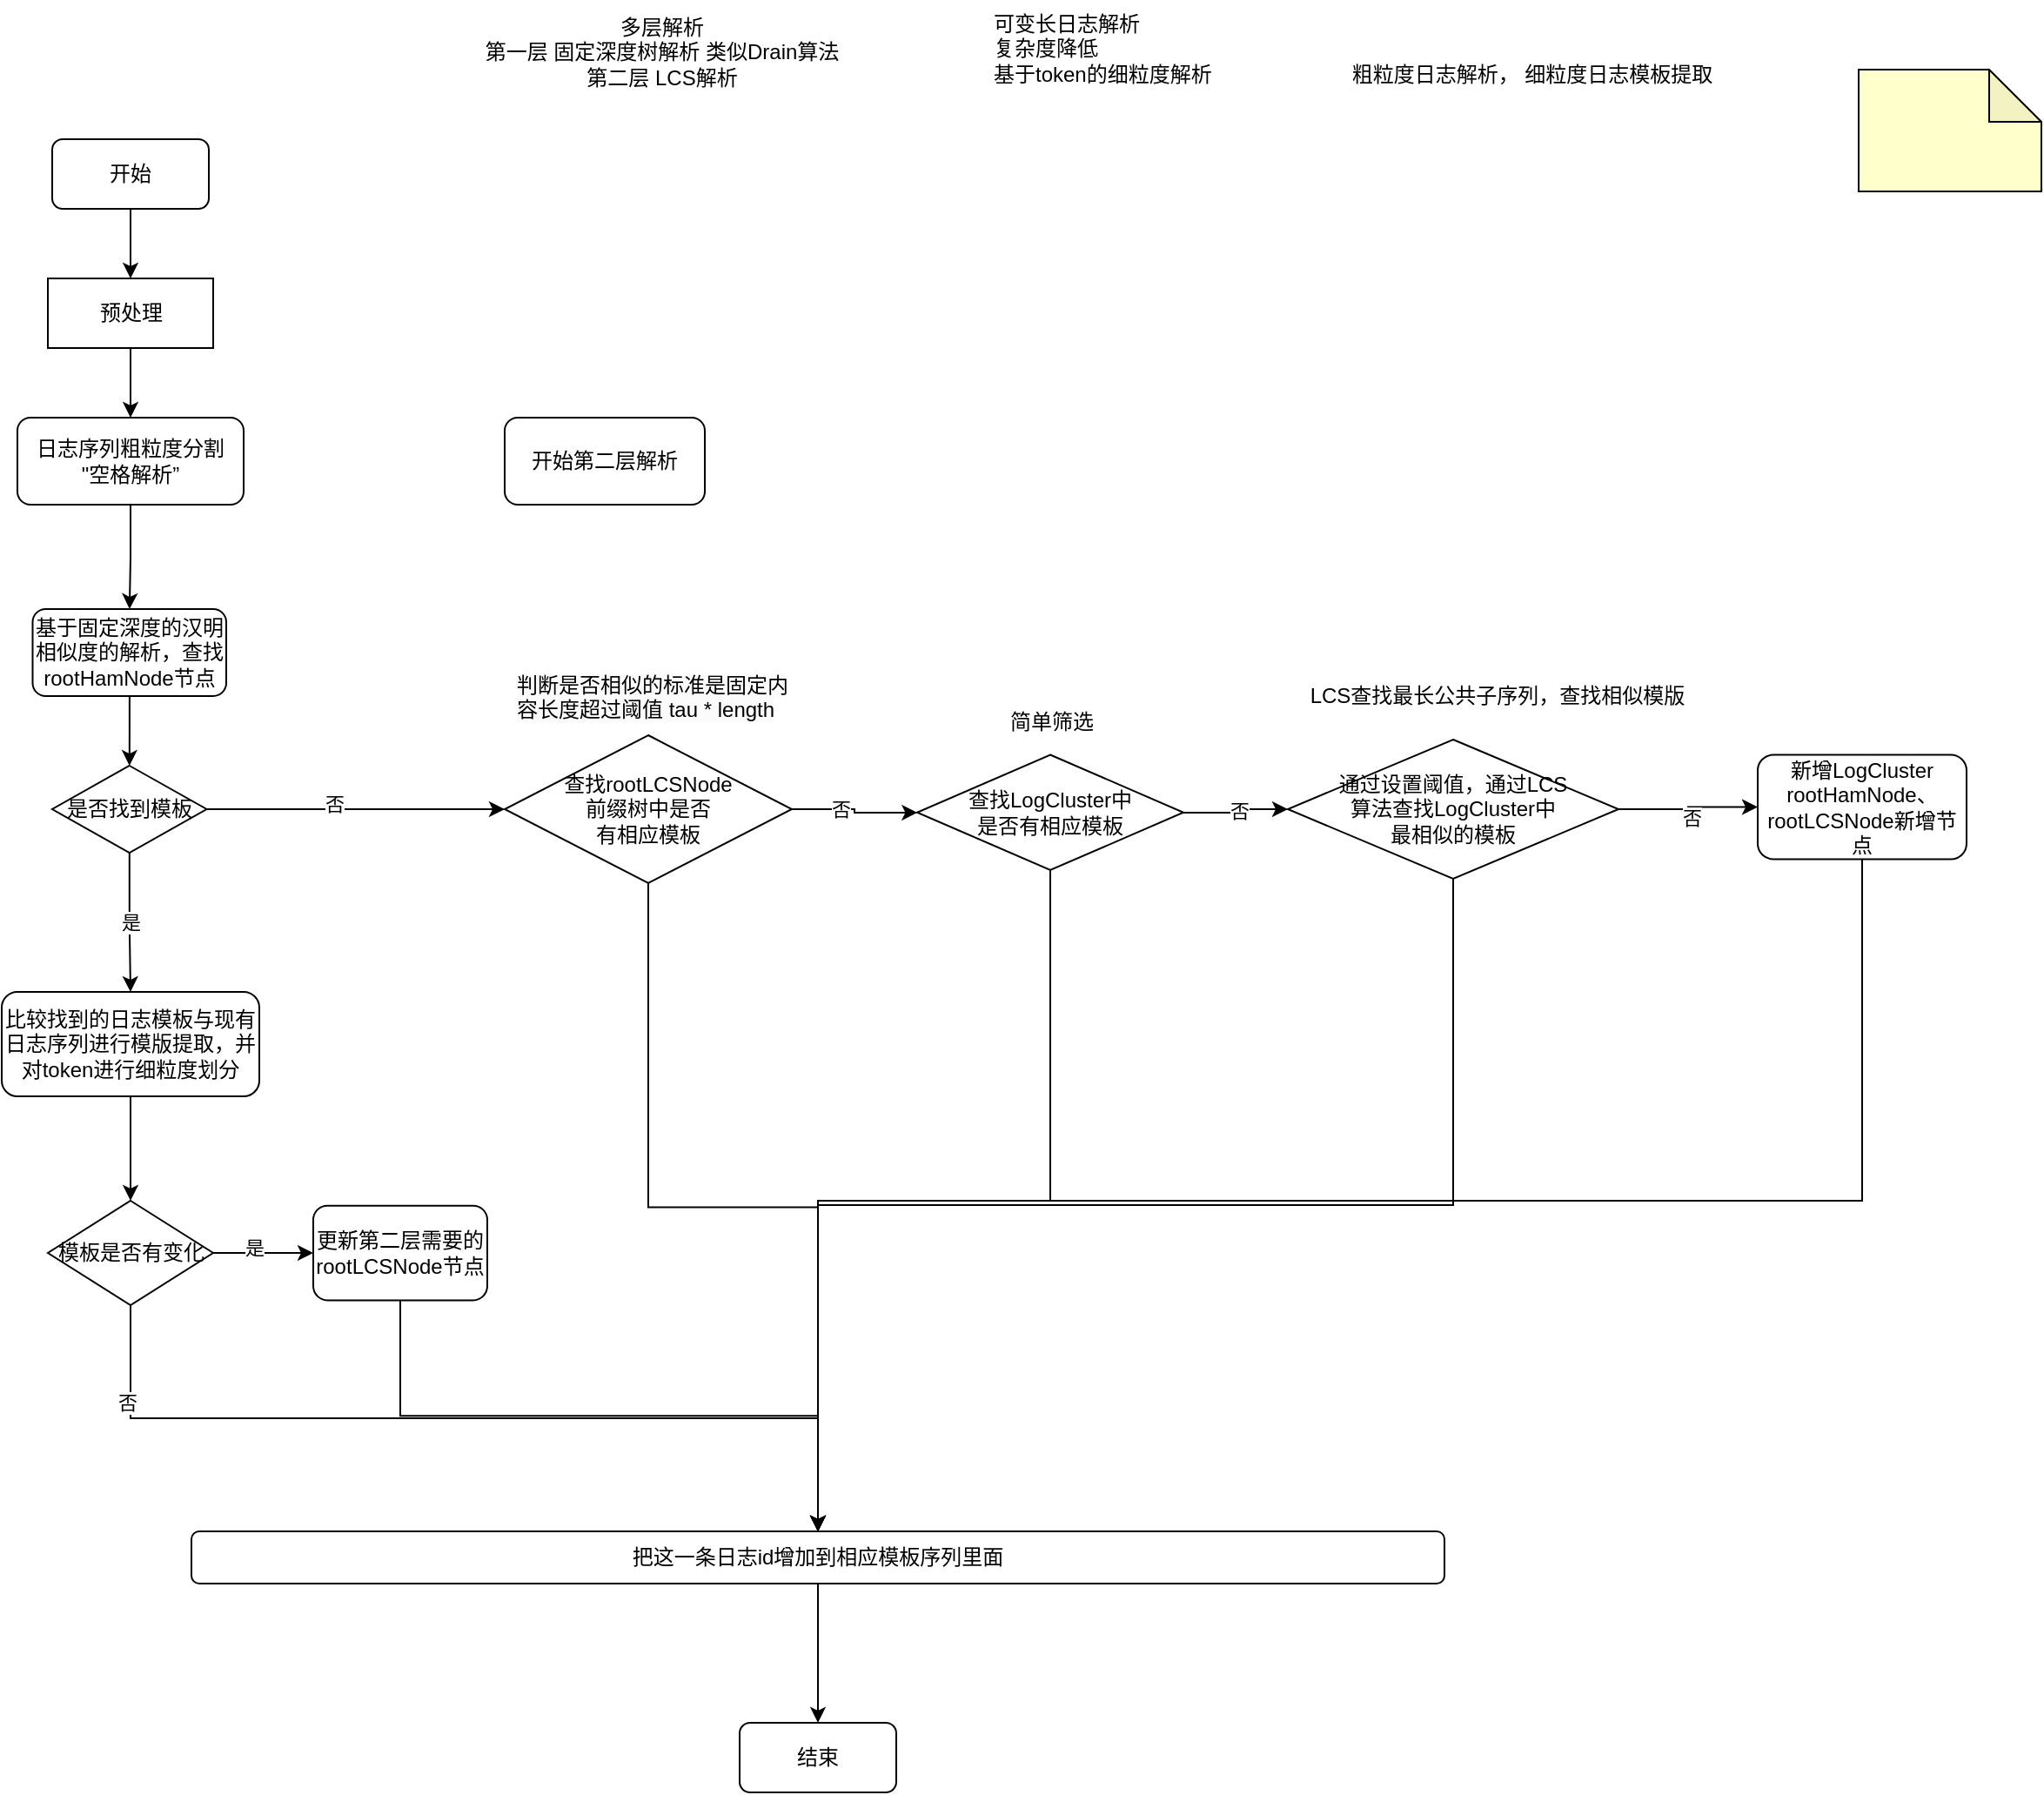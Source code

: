 <mxfile version="26.0.2">
  <diagram name="第 1 页" id="F_NSMGxIzK2aPqWop-WH">
    <mxGraphModel dx="2110" dy="1083" grid="1" gridSize="10" guides="1" tooltips="1" connect="1" arrows="1" fold="1" page="1" pageScale="1" pageWidth="827" pageHeight="1169" math="0" shadow="0">
      <root>
        <mxCell id="0" />
        <mxCell id="1" parent="0" />
        <mxCell id="ZSUmyzXB2fES_6F9nTxg-10" value="" style="edgeStyle=orthogonalEdgeStyle;rounded=0;orthogonalLoop=1;jettySize=auto;html=1;" edge="1" parent="1" source="mXxrbGlmwr1-6T_xw9jQ-14" target="mXxrbGlmwr1-6T_xw9jQ-15">
          <mxGeometry relative="1" as="geometry" />
        </mxCell>
        <mxCell id="mXxrbGlmwr1-6T_xw9jQ-14" value="开始" style="rounded=1;whiteSpace=wrap;html=1;" parent="1" vertex="1">
          <mxGeometry x="150" y="80" width="90" height="40" as="geometry" />
        </mxCell>
        <mxCell id="ZSUmyzXB2fES_6F9nTxg-11" value="" style="edgeStyle=orthogonalEdgeStyle;rounded=0;orthogonalLoop=1;jettySize=auto;html=1;" edge="1" parent="1" source="mXxrbGlmwr1-6T_xw9jQ-15" target="mXxrbGlmwr1-6T_xw9jQ-17">
          <mxGeometry relative="1" as="geometry" />
        </mxCell>
        <mxCell id="mXxrbGlmwr1-6T_xw9jQ-15" value="预处理" style="rounded=0;whiteSpace=wrap;html=1;" parent="1" vertex="1">
          <mxGeometry x="147.5" y="160" width="95" height="40" as="geometry" />
        </mxCell>
        <mxCell id="ZSUmyzXB2fES_6F9nTxg-12" value="" style="edgeStyle=orthogonalEdgeStyle;rounded=0;orthogonalLoop=1;jettySize=auto;html=1;" edge="1" parent="1" source="mXxrbGlmwr1-6T_xw9jQ-17" target="mXxrbGlmwr1-6T_xw9jQ-18">
          <mxGeometry relative="1" as="geometry" />
        </mxCell>
        <mxCell id="mXxrbGlmwr1-6T_xw9jQ-17" value="日志序列粗粒度分割&lt;div&gt;&quot;空格解析”&lt;/div&gt;" style="rounded=1;whiteSpace=wrap;html=1;" parent="1" vertex="1">
          <mxGeometry x="130" y="240" width="130" height="50" as="geometry" />
        </mxCell>
        <mxCell id="ZSUmyzXB2fES_6F9nTxg-13" value="" style="edgeStyle=orthogonalEdgeStyle;rounded=0;orthogonalLoop=1;jettySize=auto;html=1;" edge="1" parent="1" source="mXxrbGlmwr1-6T_xw9jQ-18" target="ZSUmyzXB2fES_6F9nTxg-9">
          <mxGeometry relative="1" as="geometry" />
        </mxCell>
        <mxCell id="mXxrbGlmwr1-6T_xw9jQ-18" value="基于固定深度的汉明相似度的解析，查找rootHamNode节点" style="rounded=1;whiteSpace=wrap;html=1;" parent="1" vertex="1">
          <mxGeometry x="138.75" y="350" width="111.25" height="50" as="geometry" />
        </mxCell>
        <mxCell id="mXxrbGlmwr1-6T_xw9jQ-19" value="多层解析&lt;div&gt;第一层 固定深度树解析 类似Drain算法&lt;/div&gt;&lt;div&gt;第二层 LCS解析&lt;/div&gt;" style="text;html=1;align=center;verticalAlign=middle;resizable=0;points=[];autosize=1;strokeColor=none;fillColor=none;" parent="1" vertex="1">
          <mxGeometry x="385" width="230" height="60" as="geometry" />
        </mxCell>
        <mxCell id="mXxrbGlmwr1-6T_xw9jQ-20" value="&lt;div&gt;&lt;div&gt;&lt;div&gt;&lt;div&gt;&lt;br&gt;&lt;/div&gt;&lt;/div&gt;&lt;/div&gt;&lt;/div&gt;" style="text;html=1;align=center;verticalAlign=middle;resizable=0;points=[];autosize=1;strokeColor=none;fillColor=none;" parent="1" vertex="1">
          <mxGeometry x="707" y="210" width="20" height="30" as="geometry" />
        </mxCell>
        <mxCell id="ZSUmyzXB2fES_6F9nTxg-2" value="&lt;div&gt;&lt;div&gt;可变长日志解析&lt;/div&gt;&lt;div&gt;复杂度降低&lt;/div&gt;&lt;/div&gt;基于token的细粒度解析&lt;div&gt;&lt;br&gt;&lt;/div&gt;" style="text;html=1;align=left;verticalAlign=middle;resizable=0;points=[];autosize=1;strokeColor=none;fillColor=none;" vertex="1" parent="1">
          <mxGeometry x="688.5" width="150" height="70" as="geometry" />
        </mxCell>
        <mxCell id="ZSUmyzXB2fES_6F9nTxg-6" value="&lt;div style=&quot;background-color: rgb(255, 255, 255); color: rgb(8, 8, 8);&quot;&gt;&lt;pre style=&quot;&quot;&gt;&lt;div style=&quot;color: light-dark(rgb(8, 8, 8), rgb(230, 230, 230)); font-family: &amp;quot;JetBrains Mono&amp;quot;, monospace; font-size: 9.8pt; text-align: left;&quot;&gt;&lt;br&gt;&lt;/div&gt;&lt;/pre&gt;&lt;/div&gt;" style="text;html=1;align=center;verticalAlign=middle;resizable=0;points=[];autosize=1;strokeColor=none;fillColor=none;" vertex="1" parent="1">
          <mxGeometry x="620" y="218" width="20" height="50" as="geometry" />
        </mxCell>
        <mxCell id="ZSUmyzXB2fES_6F9nTxg-15" value="是" style="edgeStyle=orthogonalEdgeStyle;rounded=0;orthogonalLoop=1;jettySize=auto;html=1;" edge="1" parent="1" source="ZSUmyzXB2fES_6F9nTxg-9" target="ZSUmyzXB2fES_6F9nTxg-14">
          <mxGeometry relative="1" as="geometry" />
        </mxCell>
        <mxCell id="ZSUmyzXB2fES_6F9nTxg-39" style="edgeStyle=orthogonalEdgeStyle;rounded=0;orthogonalLoop=1;jettySize=auto;html=1;" edge="1" parent="1" source="ZSUmyzXB2fES_6F9nTxg-9" target="ZSUmyzXB2fES_6F9nTxg-29">
          <mxGeometry relative="1" as="geometry" />
        </mxCell>
        <mxCell id="ZSUmyzXB2fES_6F9nTxg-49" value="否" style="edgeLabel;html=1;align=center;verticalAlign=middle;resizable=0;points=[];" vertex="1" connectable="0" parent="ZSUmyzXB2fES_6F9nTxg-39">
          <mxGeometry x="-0.148" y="3" relative="1" as="geometry">
            <mxPoint as="offset" />
          </mxGeometry>
        </mxCell>
        <mxCell id="ZSUmyzXB2fES_6F9nTxg-9" value="是否找到模板" style="rhombus;whiteSpace=wrap;html=1;" vertex="1" parent="1">
          <mxGeometry x="150" y="440" width="88.75" height="50" as="geometry" />
        </mxCell>
        <mxCell id="ZSUmyzXB2fES_6F9nTxg-18" value="" style="edgeStyle=orthogonalEdgeStyle;rounded=0;orthogonalLoop=1;jettySize=auto;html=1;" edge="1" parent="1" source="ZSUmyzXB2fES_6F9nTxg-14" target="ZSUmyzXB2fES_6F9nTxg-17">
          <mxGeometry relative="1" as="geometry" />
        </mxCell>
        <mxCell id="ZSUmyzXB2fES_6F9nTxg-14" value="比较找到的日志模板与现有日志序列进行模版提取，并对token进行细粒度划分" style="rounded=1;whiteSpace=wrap;html=1;" vertex="1" parent="1">
          <mxGeometry x="121" y="570" width="148" height="60" as="geometry" />
        </mxCell>
        <mxCell id="ZSUmyzXB2fES_6F9nTxg-16" value="开始第二层解析" style="rounded=1;whiteSpace=wrap;html=1;" vertex="1" parent="1">
          <mxGeometry x="410" y="240" width="115" height="50" as="geometry" />
        </mxCell>
        <mxCell id="ZSUmyzXB2fES_6F9nTxg-23" value="" style="edgeStyle=orthogonalEdgeStyle;rounded=0;orthogonalLoop=1;jettySize=auto;html=1;" edge="1" parent="1" source="ZSUmyzXB2fES_6F9nTxg-17" target="ZSUmyzXB2fES_6F9nTxg-22">
          <mxGeometry relative="1" as="geometry" />
        </mxCell>
        <mxCell id="ZSUmyzXB2fES_6F9nTxg-65" value="是" style="edgeLabel;html=1;align=center;verticalAlign=middle;resizable=0;points=[];" vertex="1" connectable="0" parent="ZSUmyzXB2fES_6F9nTxg-23">
          <mxGeometry x="-0.207" y="3" relative="1" as="geometry">
            <mxPoint as="offset" />
          </mxGeometry>
        </mxCell>
        <mxCell id="ZSUmyzXB2fES_6F9nTxg-36" style="edgeStyle=orthogonalEdgeStyle;rounded=0;orthogonalLoop=1;jettySize=auto;html=1;entryX=0.5;entryY=0;entryDx=0;entryDy=0;" edge="1" parent="1" source="ZSUmyzXB2fES_6F9nTxg-17" target="ZSUmyzXB2fES_6F9nTxg-19">
          <mxGeometry relative="1" as="geometry" />
        </mxCell>
        <mxCell id="ZSUmyzXB2fES_6F9nTxg-37" value="否" style="edgeLabel;html=1;align=center;verticalAlign=middle;resizable=0;points=[];" vertex="1" connectable="0" parent="ZSUmyzXB2fES_6F9nTxg-36">
          <mxGeometry x="-0.787" y="-2" relative="1" as="geometry">
            <mxPoint as="offset" />
          </mxGeometry>
        </mxCell>
        <mxCell id="ZSUmyzXB2fES_6F9nTxg-17" value="模板是否有变化" style="rhombus;whiteSpace=wrap;html=1;" vertex="1" parent="1">
          <mxGeometry x="147.5" y="690" width="95" height="60" as="geometry" />
        </mxCell>
        <mxCell id="ZSUmyzXB2fES_6F9nTxg-58" value="" style="edgeStyle=orthogonalEdgeStyle;rounded=0;orthogonalLoop=1;jettySize=auto;html=1;" edge="1" parent="1" source="ZSUmyzXB2fES_6F9nTxg-19" target="ZSUmyzXB2fES_6F9nTxg-57">
          <mxGeometry relative="1" as="geometry" />
        </mxCell>
        <mxCell id="ZSUmyzXB2fES_6F9nTxg-19" value="把这一条日志id增加到相应模板序列里面" style="rounded=1;whiteSpace=wrap;html=1;" vertex="1" parent="1">
          <mxGeometry x="230" y="880" width="720" height="30" as="geometry" />
        </mxCell>
        <mxCell id="ZSUmyzXB2fES_6F9nTxg-60" style="edgeStyle=orthogonalEdgeStyle;rounded=0;orthogonalLoop=1;jettySize=auto;html=1;entryX=0.5;entryY=0;entryDx=0;entryDy=0;" edge="1" parent="1" source="ZSUmyzXB2fES_6F9nTxg-22" target="ZSUmyzXB2fES_6F9nTxg-19">
          <mxGeometry relative="1" as="geometry" />
        </mxCell>
        <mxCell id="ZSUmyzXB2fES_6F9nTxg-22" value="更新第二层需要的&lt;div&gt;rootLCSNode节点&lt;/div&gt;" style="rounded=1;whiteSpace=wrap;html=1;" vertex="1" parent="1">
          <mxGeometry x="300" y="692.82" width="100" height="54.37" as="geometry" />
        </mxCell>
        <mxCell id="ZSUmyzXB2fES_6F9nTxg-41" value="" style="edgeStyle=orthogonalEdgeStyle;rounded=0;orthogonalLoop=1;jettySize=auto;html=1;" edge="1" parent="1" source="ZSUmyzXB2fES_6F9nTxg-29" target="ZSUmyzXB2fES_6F9nTxg-30">
          <mxGeometry relative="1" as="geometry" />
        </mxCell>
        <mxCell id="ZSUmyzXB2fES_6F9nTxg-50" value="否" style="edgeLabel;html=1;align=center;verticalAlign=middle;resizable=0;points=[];" vertex="1" connectable="0" parent="ZSUmyzXB2fES_6F9nTxg-41">
          <mxGeometry x="-0.258" relative="1" as="geometry">
            <mxPoint as="offset" />
          </mxGeometry>
        </mxCell>
        <mxCell id="ZSUmyzXB2fES_6F9nTxg-61" style="edgeStyle=orthogonalEdgeStyle;rounded=0;orthogonalLoop=1;jettySize=auto;html=1;entryX=0.5;entryY=0;entryDx=0;entryDy=0;" edge="1" parent="1" source="ZSUmyzXB2fES_6F9nTxg-29" target="ZSUmyzXB2fES_6F9nTxg-19">
          <mxGeometry relative="1" as="geometry" />
        </mxCell>
        <mxCell id="ZSUmyzXB2fES_6F9nTxg-29" value="查找rootLCSNode&lt;div&gt;前缀树&lt;span style=&quot;background-color: transparent; color: light-dark(rgb(0, 0, 0), rgb(255, 255, 255));&quot;&gt;中是否&lt;/span&gt;&lt;/div&gt;&lt;div&gt;&lt;span style=&quot;background-color: transparent; color: light-dark(rgb(0, 0, 0), rgb(255, 255, 255));&quot;&gt;有相应模板&lt;/span&gt;&lt;/div&gt;" style="rhombus;whiteSpace=wrap;html=1;" vertex="1" parent="1">
          <mxGeometry x="410" y="422.5" width="165" height="85" as="geometry" />
        </mxCell>
        <mxCell id="ZSUmyzXB2fES_6F9nTxg-45" style="edgeStyle=orthogonalEdgeStyle;rounded=0;orthogonalLoop=1;jettySize=auto;html=1;entryX=0;entryY=0.5;entryDx=0;entryDy=0;" edge="1" parent="1" source="ZSUmyzXB2fES_6F9nTxg-30" target="ZSUmyzXB2fES_6F9nTxg-42">
          <mxGeometry relative="1" as="geometry" />
        </mxCell>
        <mxCell id="ZSUmyzXB2fES_6F9nTxg-51" value="否" style="edgeLabel;html=1;align=center;verticalAlign=middle;resizable=0;points=[];" vertex="1" connectable="0" parent="ZSUmyzXB2fES_6F9nTxg-45">
          <mxGeometry x="0.009" y="-2" relative="1" as="geometry">
            <mxPoint as="offset" />
          </mxGeometry>
        </mxCell>
        <mxCell id="ZSUmyzXB2fES_6F9nTxg-62" style="edgeStyle=orthogonalEdgeStyle;rounded=0;orthogonalLoop=1;jettySize=auto;html=1;entryX=0.5;entryY=0;entryDx=0;entryDy=0;" edge="1" parent="1" source="ZSUmyzXB2fES_6F9nTxg-30" target="ZSUmyzXB2fES_6F9nTxg-19">
          <mxGeometry relative="1" as="geometry" />
        </mxCell>
        <mxCell id="ZSUmyzXB2fES_6F9nTxg-30" value="查找LogCluster中&lt;div&gt;&lt;span style=&quot;background-color: transparent; color: light-dark(rgb(0, 0, 0), rgb(255, 255, 255));&quot;&gt;是否有相应模板&lt;/span&gt;&lt;/div&gt;" style="rhombus;whiteSpace=wrap;html=1;" vertex="1" parent="1">
          <mxGeometry x="647" y="433.75" width="153" height="66.25" as="geometry" />
        </mxCell>
        <mxCell id="ZSUmyzXB2fES_6F9nTxg-35" value="" style="shape=note;whiteSpace=wrap;html=1;backgroundOutline=1;darkOpacity=0.05;fillColor=#FFFFCC;" vertex="1" parent="1">
          <mxGeometry x="1188" y="40" width="105" height="70" as="geometry" />
        </mxCell>
        <mxCell id="ZSUmyzXB2fES_6F9nTxg-53" value="" style="edgeStyle=orthogonalEdgeStyle;rounded=0;orthogonalLoop=1;jettySize=auto;html=1;" edge="1" parent="1" source="ZSUmyzXB2fES_6F9nTxg-42" target="ZSUmyzXB2fES_6F9nTxg-52">
          <mxGeometry relative="1" as="geometry" />
        </mxCell>
        <mxCell id="ZSUmyzXB2fES_6F9nTxg-54" value="否" style="edgeLabel;html=1;align=center;verticalAlign=middle;resizable=0;points=[];" vertex="1" connectable="0" parent="ZSUmyzXB2fES_6F9nTxg-53">
          <mxGeometry x="-0.014" y="-5" relative="1" as="geometry">
            <mxPoint x="-3" y="5" as="offset" />
          </mxGeometry>
        </mxCell>
        <mxCell id="ZSUmyzXB2fES_6F9nTxg-63" style="edgeStyle=orthogonalEdgeStyle;rounded=0;orthogonalLoop=1;jettySize=auto;html=1;entryX=0.5;entryY=0;entryDx=0;entryDy=0;" edge="1" parent="1" source="ZSUmyzXB2fES_6F9nTxg-42" target="ZSUmyzXB2fES_6F9nTxg-19">
          <mxGeometry relative="1" as="geometry" />
        </mxCell>
        <mxCell id="ZSUmyzXB2fES_6F9nTxg-42" value="通过设置阈值，通过LCS&lt;div&gt;算法&lt;span style=&quot;background-color: transparent; color: light-dark(rgb(0, 0, 0), rgb(255, 255, 255));&quot;&gt;查找LogCluster中&lt;/span&gt;&lt;div&gt;&lt;div&gt;&lt;span style=&quot;background-color: transparent; color: light-dark(rgb(0, 0, 0), rgb(255, 255, 255));&quot;&gt;最相似的模板&lt;/span&gt;&lt;/div&gt;&lt;/div&gt;&lt;/div&gt;" style="rhombus;whiteSpace=wrap;html=1;" vertex="1" parent="1">
          <mxGeometry x="860" y="425" width="190" height="80" as="geometry" />
        </mxCell>
        <mxCell id="ZSUmyzXB2fES_6F9nTxg-43" value="简单筛选" style="text;html=1;align=center;verticalAlign=middle;resizable=0;points=[];autosize=1;strokeColor=none;fillColor=none;" vertex="1" parent="1">
          <mxGeometry x="688.5" y="400" width="70" height="30" as="geometry" />
        </mxCell>
        <mxCell id="ZSUmyzXB2fES_6F9nTxg-44" value="&lt;span style=&quot;color: rgb(0, 0, 0); font-family: Helvetica; font-size: 12px; font-style: normal; font-variant-ligatures: normal; font-variant-caps: normal; font-weight: 400; letter-spacing: normal; orphans: 2; text-align: center; text-indent: 0px; text-transform: none; widows: 2; word-spacing: 0px; -webkit-text-stroke-width: 0px; white-space: normal; background-color: rgb(251, 251, 251); text-decoration-thickness: initial; text-decoration-style: initial; text-decoration-color: initial; display: inline !important; float: none;&quot;&gt;判断是否相似的标准是固定内容长度超过阈值 tau * length&lt;/span&gt;" style="text;whiteSpace=wrap;html=1;" vertex="1" parent="1">
          <mxGeometry x="415" y="380" width="160" height="40" as="geometry" />
        </mxCell>
        <mxCell id="ZSUmyzXB2fES_6F9nTxg-46" value="LCS查找最长公共子序列，查找相似模版" style="text;html=1;align=center;verticalAlign=middle;resizable=0;points=[];autosize=1;strokeColor=none;fillColor=none;" vertex="1" parent="1">
          <mxGeometry x="860" y="385" width="240" height="30" as="geometry" />
        </mxCell>
        <mxCell id="ZSUmyzXB2fES_6F9nTxg-64" style="edgeStyle=orthogonalEdgeStyle;rounded=0;orthogonalLoop=1;jettySize=auto;html=1;entryX=0.5;entryY=0;entryDx=0;entryDy=0;" edge="1" parent="1" source="ZSUmyzXB2fES_6F9nTxg-52" target="ZSUmyzXB2fES_6F9nTxg-19">
          <mxGeometry relative="1" as="geometry">
            <mxPoint x="620" y="870" as="targetPoint" />
            <Array as="points">
              <mxPoint x="1190" y="690" />
              <mxPoint x="590" y="690" />
            </Array>
          </mxGeometry>
        </mxCell>
        <mxCell id="ZSUmyzXB2fES_6F9nTxg-52" value="新增LogCluster&lt;div&gt;rootHamNode、rootLCSNode新增节点&lt;/div&gt;" style="rounded=1;whiteSpace=wrap;html=1;" vertex="1" parent="1">
          <mxGeometry x="1130" y="433.75" width="120" height="60" as="geometry" />
        </mxCell>
        <mxCell id="ZSUmyzXB2fES_6F9nTxg-57" value="结束" style="rounded=1;whiteSpace=wrap;html=1;" vertex="1" parent="1">
          <mxGeometry x="545" y="990" width="90" height="40" as="geometry" />
        </mxCell>
        <mxCell id="ZSUmyzXB2fES_6F9nTxg-59" value="粗粒度日志解析， 细粒度日志模板提取" style="text;html=1;align=center;verticalAlign=middle;resizable=0;points=[];autosize=1;strokeColor=none;fillColor=none;" vertex="1" parent="1">
          <mxGeometry x="885" y="28" width="230" height="30" as="geometry" />
        </mxCell>
      </root>
    </mxGraphModel>
  </diagram>
</mxfile>
